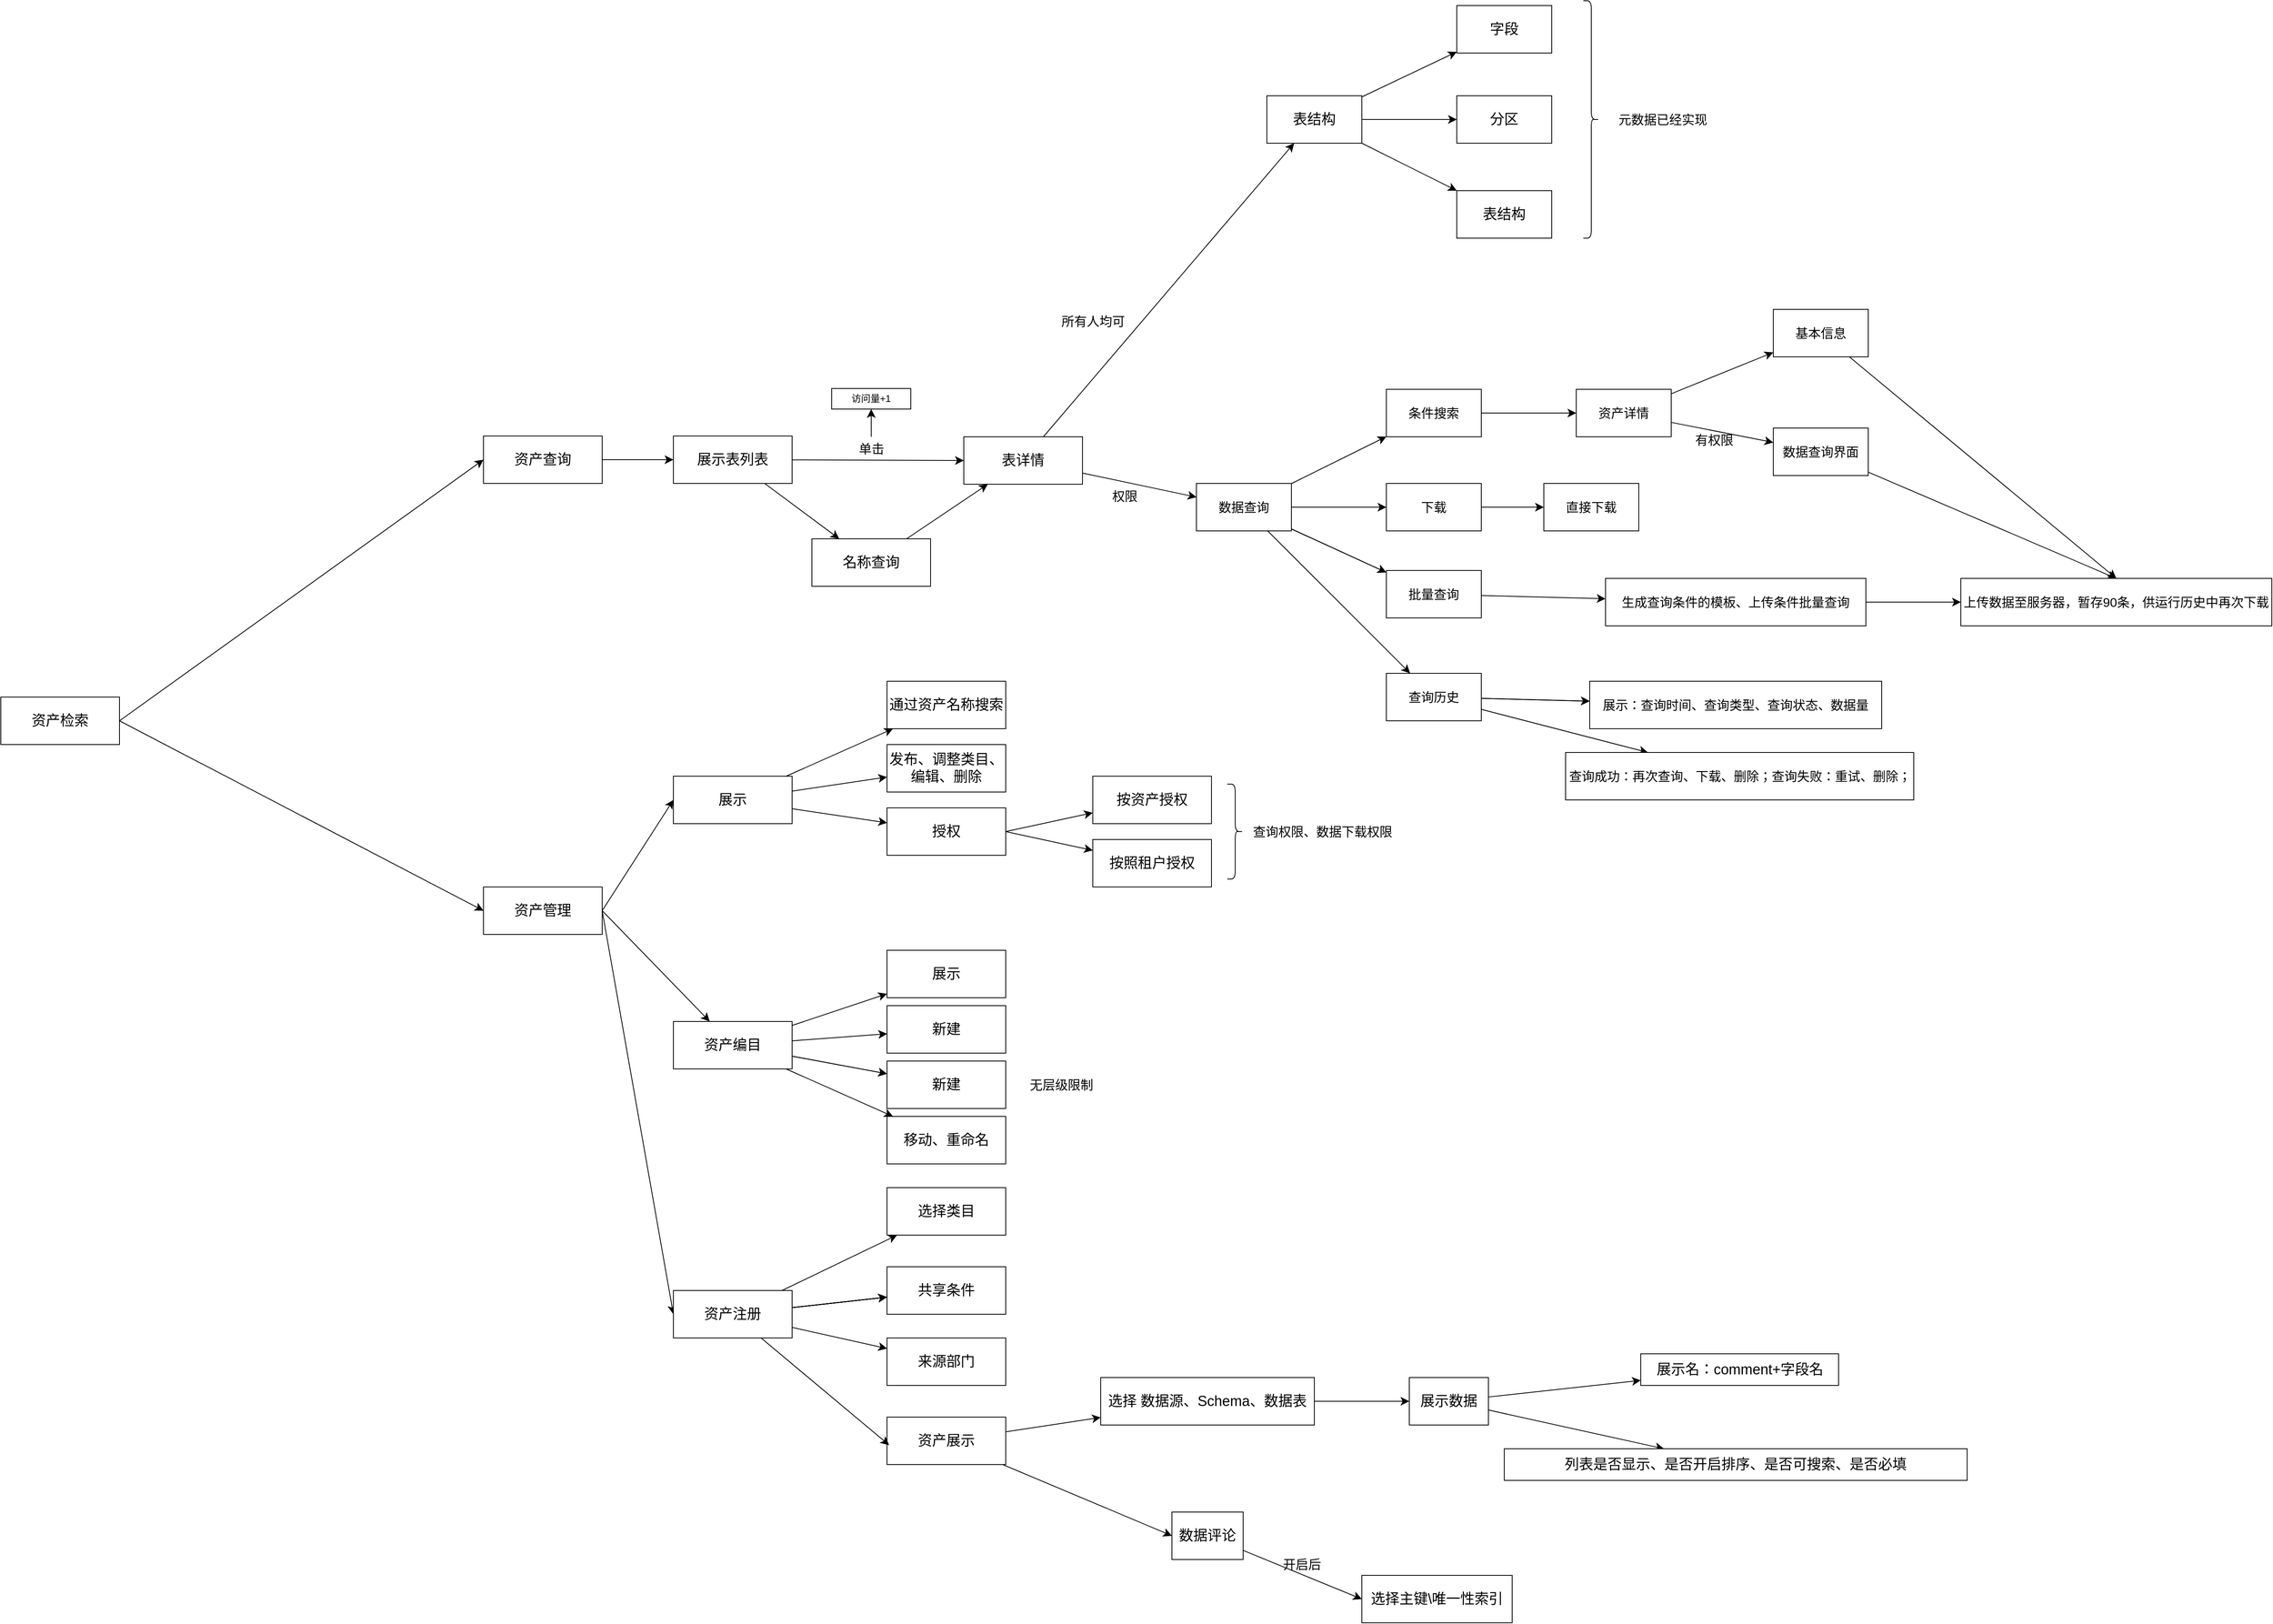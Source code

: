 <mxfile version="24.5.5" type="github">
  <diagram id="C5RBs43oDa-KdzZeNtuy" name="Page-1">
    <mxGraphModel dx="2567" dy="2265" grid="1" gridSize="10" guides="1" tooltips="1" connect="1" arrows="1" fold="1" page="1" pageScale="1" pageWidth="827" pageHeight="1169" math="0" shadow="0">
      <root>
        <object label="" 字体="16" id="WIyWlLk6GJQsqaUBKTNV-0">
          <mxCell />
        </object>
        <mxCell id="WIyWlLk6GJQsqaUBKTNV-1" parent="WIyWlLk6GJQsqaUBKTNV-0" />
        <mxCell id="nk0n2WB4UhdEtbFfKviY-9" style="edgeStyle=none;curved=1;rounded=0;orthogonalLoop=1;jettySize=auto;html=1;entryX=0;entryY=0.5;entryDx=0;entryDy=0;fontSize=12;startSize=8;endSize=8;" edge="1" parent="WIyWlLk6GJQsqaUBKTNV-1" source="nk0n2WB4UhdEtbFfKviY-0" target="nk0n2WB4UhdEtbFfKviY-8">
          <mxGeometry relative="1" as="geometry" />
        </mxCell>
        <mxCell id="nk0n2WB4UhdEtbFfKviY-0" value="&lt;font style=&quot;font-size: 18px;&quot;&gt;资产查询&lt;/font&gt;" style="rounded=0;whiteSpace=wrap;html=1;" vertex="1" parent="WIyWlLk6GJQsqaUBKTNV-1">
          <mxGeometry x="220" y="-40" width="150" height="60" as="geometry" />
        </mxCell>
        <mxCell id="nk0n2WB4UhdEtbFfKviY-5" style="edgeStyle=none;curved=1;rounded=0;orthogonalLoop=1;jettySize=auto;html=1;entryX=0;entryY=0.5;entryDx=0;entryDy=0;fontSize=12;startSize=8;endSize=8;exitX=1;exitY=0.5;exitDx=0;exitDy=0;" edge="1" parent="WIyWlLk6GJQsqaUBKTNV-1" source="nk0n2WB4UhdEtbFfKviY-1" target="nk0n2WB4UhdEtbFfKviY-2">
          <mxGeometry relative="1" as="geometry" />
        </mxCell>
        <mxCell id="nk0n2WB4UhdEtbFfKviY-6" style="edgeStyle=none;curved=1;rounded=0;orthogonalLoop=1;jettySize=auto;html=1;fontSize=12;startSize=8;endSize=8;exitX=1;exitY=0.5;exitDx=0;exitDy=0;" edge="1" parent="WIyWlLk6GJQsqaUBKTNV-1" source="nk0n2WB4UhdEtbFfKviY-1" target="nk0n2WB4UhdEtbFfKviY-3">
          <mxGeometry relative="1" as="geometry" />
        </mxCell>
        <mxCell id="nk0n2WB4UhdEtbFfKviY-7" style="edgeStyle=none;curved=1;rounded=0;orthogonalLoop=1;jettySize=auto;html=1;entryX=0;entryY=0.5;entryDx=0;entryDy=0;fontSize=12;startSize=8;endSize=8;exitX=1;exitY=0.5;exitDx=0;exitDy=0;" edge="1" parent="WIyWlLk6GJQsqaUBKTNV-1" source="nk0n2WB4UhdEtbFfKviY-1" target="nk0n2WB4UhdEtbFfKviY-4">
          <mxGeometry relative="1" as="geometry" />
        </mxCell>
        <mxCell id="nk0n2WB4UhdEtbFfKviY-1" value="&lt;span style=&quot;font-size: 18px;&quot;&gt;资产管理&lt;/span&gt;" style="rounded=0;whiteSpace=wrap;html=1;" vertex="1" parent="WIyWlLk6GJQsqaUBKTNV-1">
          <mxGeometry x="220" y="530" width="150" height="60" as="geometry" />
        </mxCell>
        <mxCell id="nk0n2WB4UhdEtbFfKviY-87" value="" style="edgeStyle=none;curved=1;rounded=0;orthogonalLoop=1;jettySize=auto;html=1;fontSize=12;startSize=8;endSize=8;" edge="1" parent="WIyWlLk6GJQsqaUBKTNV-1" source="nk0n2WB4UhdEtbFfKviY-2" target="nk0n2WB4UhdEtbFfKviY-86">
          <mxGeometry relative="1" as="geometry" />
        </mxCell>
        <mxCell id="nk0n2WB4UhdEtbFfKviY-89" value="" style="edgeStyle=none;curved=1;rounded=0;orthogonalLoop=1;jettySize=auto;html=1;fontSize=12;startSize=8;endSize=8;" edge="1" parent="WIyWlLk6GJQsqaUBKTNV-1" source="nk0n2WB4UhdEtbFfKviY-2" target="nk0n2WB4UhdEtbFfKviY-88">
          <mxGeometry relative="1" as="geometry" />
        </mxCell>
        <mxCell id="nk0n2WB4UhdEtbFfKviY-91" value="" style="edgeStyle=none;curved=1;rounded=0;orthogonalLoop=1;jettySize=auto;html=1;fontSize=12;startSize=8;endSize=8;" edge="1" parent="WIyWlLk6GJQsqaUBKTNV-1" source="nk0n2WB4UhdEtbFfKviY-2" target="nk0n2WB4UhdEtbFfKviY-90">
          <mxGeometry relative="1" as="geometry" />
        </mxCell>
        <mxCell id="nk0n2WB4UhdEtbFfKviY-2" value="&lt;font style=&quot;font-size: 18px;&quot;&gt;展示&lt;/font&gt;" style="rounded=0;whiteSpace=wrap;html=1;" vertex="1" parent="WIyWlLk6GJQsqaUBKTNV-1">
          <mxGeometry x="460" y="390" width="150" height="60" as="geometry" />
        </mxCell>
        <mxCell id="nk0n2WB4UhdEtbFfKviY-75" value="" style="edgeStyle=none;curved=1;rounded=0;orthogonalLoop=1;jettySize=auto;html=1;fontSize=12;startSize=8;endSize=8;" edge="1" parent="WIyWlLk6GJQsqaUBKTNV-1" source="nk0n2WB4UhdEtbFfKviY-3" target="nk0n2WB4UhdEtbFfKviY-74">
          <mxGeometry relative="1" as="geometry" />
        </mxCell>
        <mxCell id="nk0n2WB4UhdEtbFfKviY-77" value="" style="edgeStyle=none;curved=1;rounded=0;orthogonalLoop=1;jettySize=auto;html=1;fontSize=12;startSize=8;endSize=8;" edge="1" parent="WIyWlLk6GJQsqaUBKTNV-1" source="nk0n2WB4UhdEtbFfKviY-3" target="nk0n2WB4UhdEtbFfKviY-76">
          <mxGeometry relative="1" as="geometry" />
        </mxCell>
        <mxCell id="nk0n2WB4UhdEtbFfKviY-78" value="" style="edgeStyle=none;curved=1;rounded=0;orthogonalLoop=1;jettySize=auto;html=1;fontSize=12;startSize=8;endSize=8;" edge="1" parent="WIyWlLk6GJQsqaUBKTNV-1" source="nk0n2WB4UhdEtbFfKviY-3" target="nk0n2WB4UhdEtbFfKviY-76">
          <mxGeometry relative="1" as="geometry" />
        </mxCell>
        <mxCell id="nk0n2WB4UhdEtbFfKviY-82" value="" style="edgeStyle=none;curved=1;rounded=0;orthogonalLoop=1;jettySize=auto;html=1;fontSize=12;startSize=8;endSize=8;" edge="1" parent="WIyWlLk6GJQsqaUBKTNV-1" source="nk0n2WB4UhdEtbFfKviY-3" target="nk0n2WB4UhdEtbFfKviY-81">
          <mxGeometry relative="1" as="geometry" />
        </mxCell>
        <mxCell id="nk0n2WB4UhdEtbFfKviY-85" value="" style="edgeStyle=none;curved=1;rounded=0;orthogonalLoop=1;jettySize=auto;html=1;fontSize=12;startSize=8;endSize=8;" edge="1" parent="WIyWlLk6GJQsqaUBKTNV-1" source="nk0n2WB4UhdEtbFfKviY-3" target="nk0n2WB4UhdEtbFfKviY-84">
          <mxGeometry relative="1" as="geometry" />
        </mxCell>
        <mxCell id="nk0n2WB4UhdEtbFfKviY-3" value="&lt;font style=&quot;font-size: 18px;&quot;&gt;资产编目&lt;/font&gt;" style="rounded=0;whiteSpace=wrap;html=1;" vertex="1" parent="WIyWlLk6GJQsqaUBKTNV-1">
          <mxGeometry x="460" y="700" width="150" height="60" as="geometry" />
        </mxCell>
        <mxCell id="nk0n2WB4UhdEtbFfKviY-97" value="" style="edgeStyle=none;curved=1;rounded=0;orthogonalLoop=1;jettySize=auto;html=1;fontSize=12;startSize=8;endSize=8;" edge="1" parent="WIyWlLk6GJQsqaUBKTNV-1" source="nk0n2WB4UhdEtbFfKviY-4" target="nk0n2WB4UhdEtbFfKviY-96">
          <mxGeometry relative="1" as="geometry" />
        </mxCell>
        <mxCell id="nk0n2WB4UhdEtbFfKviY-99" value="" style="edgeStyle=none;curved=1;rounded=0;orthogonalLoop=1;jettySize=auto;html=1;fontSize=12;startSize=8;endSize=8;" edge="1" parent="WIyWlLk6GJQsqaUBKTNV-1" source="nk0n2WB4UhdEtbFfKviY-4" target="nk0n2WB4UhdEtbFfKviY-98">
          <mxGeometry relative="1" as="geometry" />
        </mxCell>
        <mxCell id="nk0n2WB4UhdEtbFfKviY-100" value="" style="edgeStyle=none;curved=1;rounded=0;orthogonalLoop=1;jettySize=auto;html=1;fontSize=12;startSize=8;endSize=8;" edge="1" parent="WIyWlLk6GJQsqaUBKTNV-1" source="nk0n2WB4UhdEtbFfKviY-4" target="nk0n2WB4UhdEtbFfKviY-98">
          <mxGeometry relative="1" as="geometry" />
        </mxCell>
        <mxCell id="nk0n2WB4UhdEtbFfKviY-101" value="" style="edgeStyle=none;curved=1;rounded=0;orthogonalLoop=1;jettySize=auto;html=1;fontSize=12;startSize=8;endSize=8;" edge="1" parent="WIyWlLk6GJQsqaUBKTNV-1" source="nk0n2WB4UhdEtbFfKviY-4" target="nk0n2WB4UhdEtbFfKviY-98">
          <mxGeometry relative="1" as="geometry" />
        </mxCell>
        <mxCell id="nk0n2WB4UhdEtbFfKviY-102" value="" style="edgeStyle=none;curved=1;rounded=0;orthogonalLoop=1;jettySize=auto;html=1;fontSize=12;startSize=8;endSize=8;" edge="1" parent="WIyWlLk6GJQsqaUBKTNV-1" source="nk0n2WB4UhdEtbFfKviY-4" target="nk0n2WB4UhdEtbFfKviY-98">
          <mxGeometry relative="1" as="geometry" />
        </mxCell>
        <mxCell id="nk0n2WB4UhdEtbFfKviY-103" value="" style="edgeStyle=none;curved=1;rounded=0;orthogonalLoop=1;jettySize=auto;html=1;fontSize=12;startSize=8;endSize=8;" edge="1" parent="WIyWlLk6GJQsqaUBKTNV-1" source="nk0n2WB4UhdEtbFfKviY-4" target="nk0n2WB4UhdEtbFfKviY-98">
          <mxGeometry relative="1" as="geometry" />
        </mxCell>
        <mxCell id="nk0n2WB4UhdEtbFfKviY-105" value="" style="edgeStyle=none;curved=1;rounded=0;orthogonalLoop=1;jettySize=auto;html=1;fontSize=12;startSize=8;endSize=8;" edge="1" parent="WIyWlLk6GJQsqaUBKTNV-1" source="nk0n2WB4UhdEtbFfKviY-4" target="nk0n2WB4UhdEtbFfKviY-104">
          <mxGeometry relative="1" as="geometry" />
        </mxCell>
        <mxCell id="nk0n2WB4UhdEtbFfKviY-4" value="&lt;font style=&quot;font-size: 18px;&quot;&gt;资产注册&lt;/font&gt;" style="rounded=0;whiteSpace=wrap;html=1;" vertex="1" parent="WIyWlLk6GJQsqaUBKTNV-1">
          <mxGeometry x="460" y="1040" width="150" height="60" as="geometry" />
        </mxCell>
        <mxCell id="nk0n2WB4UhdEtbFfKviY-11" style="edgeStyle=none;curved=1;rounded=0;orthogonalLoop=1;jettySize=auto;html=1;entryX=0;entryY=0.5;entryDx=0;entryDy=0;fontSize=12;startSize=8;endSize=8;" edge="1" parent="WIyWlLk6GJQsqaUBKTNV-1" source="nk0n2WB4UhdEtbFfKviY-8" target="nk0n2WB4UhdEtbFfKviY-10">
          <mxGeometry relative="1" as="geometry" />
        </mxCell>
        <mxCell id="nk0n2WB4UhdEtbFfKviY-18" style="edgeStyle=none;curved=1;rounded=0;orthogonalLoop=1;jettySize=auto;html=1;fontSize=12;startSize=8;endSize=8;" edge="1" parent="WIyWlLk6GJQsqaUBKTNV-1" source="nk0n2WB4UhdEtbFfKviY-8" target="nk0n2WB4UhdEtbFfKviY-17">
          <mxGeometry relative="1" as="geometry" />
        </mxCell>
        <mxCell id="nk0n2WB4UhdEtbFfKviY-8" value="&lt;span style=&quot;font-size: 18px;&quot;&gt;展示表列表&lt;/span&gt;" style="rounded=0;whiteSpace=wrap;html=1;" vertex="1" parent="WIyWlLk6GJQsqaUBKTNV-1">
          <mxGeometry x="460" y="-40" width="150" height="60" as="geometry" />
        </mxCell>
        <mxCell id="nk0n2WB4UhdEtbFfKviY-21" value="" style="edgeStyle=none;curved=1;rounded=0;orthogonalLoop=1;jettySize=auto;html=1;fontSize=12;startSize=8;endSize=8;" edge="1" parent="WIyWlLk6GJQsqaUBKTNV-1" source="nk0n2WB4UhdEtbFfKviY-10" target="nk0n2WB4UhdEtbFfKviY-20">
          <mxGeometry relative="1" as="geometry" />
        </mxCell>
        <mxCell id="nk0n2WB4UhdEtbFfKviY-23" value="" style="edgeStyle=none;curved=1;rounded=0;orthogonalLoop=1;jettySize=auto;html=1;fontSize=12;startSize=8;endSize=8;" edge="1" parent="WIyWlLk6GJQsqaUBKTNV-1" source="nk0n2WB4UhdEtbFfKviY-10" target="nk0n2WB4UhdEtbFfKviY-22">
          <mxGeometry relative="1" as="geometry" />
        </mxCell>
        <mxCell id="nk0n2WB4UhdEtbFfKviY-10" value="&lt;span style=&quot;font-size: 18px;&quot;&gt;表详情&lt;/span&gt;" style="rounded=0;whiteSpace=wrap;html=1;" vertex="1" parent="WIyWlLk6GJQsqaUBKTNV-1">
          <mxGeometry x="827" y="-39" width="150" height="60" as="geometry" />
        </mxCell>
        <mxCell id="nk0n2WB4UhdEtbFfKviY-16" value="" style="edgeStyle=none;curved=1;rounded=0;orthogonalLoop=1;jettySize=auto;html=1;fontSize=12;startSize=8;endSize=8;" edge="1" parent="WIyWlLk6GJQsqaUBKTNV-1" source="nk0n2WB4UhdEtbFfKviY-12" target="nk0n2WB4UhdEtbFfKviY-15">
          <mxGeometry relative="1" as="geometry" />
        </mxCell>
        <mxCell id="nk0n2WB4UhdEtbFfKviY-12" value="单击" style="text;html=1;align=center;verticalAlign=middle;resizable=0;points=[];autosize=1;strokeColor=none;fillColor=none;fontSize=16;" vertex="1" parent="WIyWlLk6GJQsqaUBKTNV-1">
          <mxGeometry x="680" y="-39" width="60" height="30" as="geometry" />
        </mxCell>
        <mxCell id="nk0n2WB4UhdEtbFfKviY-15" value="访问量+1" style="whiteSpace=wrap;html=1;" vertex="1" parent="WIyWlLk6GJQsqaUBKTNV-1">
          <mxGeometry x="660" y="-100" width="100" height="26" as="geometry" />
        </mxCell>
        <mxCell id="nk0n2WB4UhdEtbFfKviY-19" style="edgeStyle=none;curved=1;rounded=0;orthogonalLoop=1;jettySize=auto;html=1;fontSize=12;startSize=8;endSize=8;" edge="1" parent="WIyWlLk6GJQsqaUBKTNV-1" source="nk0n2WB4UhdEtbFfKviY-17" target="nk0n2WB4UhdEtbFfKviY-10">
          <mxGeometry relative="1" as="geometry" />
        </mxCell>
        <mxCell id="nk0n2WB4UhdEtbFfKviY-17" value="&lt;span style=&quot;font-size: 18px;&quot;&gt;名称查询&lt;/span&gt;" style="rounded=0;whiteSpace=wrap;html=1;" vertex="1" parent="WIyWlLk6GJQsqaUBKTNV-1">
          <mxGeometry x="635" y="90" width="150" height="60" as="geometry" />
        </mxCell>
        <mxCell id="nk0n2WB4UhdEtbFfKviY-40" value="" style="edgeStyle=none;curved=1;rounded=0;orthogonalLoop=1;jettySize=auto;html=1;fontSize=12;startSize=8;endSize=8;" edge="1" parent="WIyWlLk6GJQsqaUBKTNV-1" source="nk0n2WB4UhdEtbFfKviY-20" target="nk0n2WB4UhdEtbFfKviY-39">
          <mxGeometry relative="1" as="geometry" />
        </mxCell>
        <mxCell id="nk0n2WB4UhdEtbFfKviY-43" value="" style="edgeStyle=none;curved=1;rounded=0;orthogonalLoop=1;jettySize=auto;html=1;fontSize=12;startSize=8;endSize=8;" edge="1" parent="WIyWlLk6GJQsqaUBKTNV-1" source="nk0n2WB4UhdEtbFfKviY-20" target="nk0n2WB4UhdEtbFfKviY-42">
          <mxGeometry relative="1" as="geometry" />
        </mxCell>
        <mxCell id="nk0n2WB4UhdEtbFfKviY-45" value="" style="edgeStyle=none;curved=1;rounded=0;orthogonalLoop=1;jettySize=auto;html=1;fontSize=12;startSize=8;endSize=8;" edge="1" parent="WIyWlLk6GJQsqaUBKTNV-1" source="nk0n2WB4UhdEtbFfKviY-20" target="nk0n2WB4UhdEtbFfKviY-44">
          <mxGeometry relative="1" as="geometry" />
        </mxCell>
        <mxCell id="nk0n2WB4UhdEtbFfKviY-20" value="&lt;span style=&quot;font-size: 18px;&quot;&gt;表结构&lt;/span&gt;" style="whiteSpace=wrap;html=1;rounded=0;" vertex="1" parent="WIyWlLk6GJQsqaUBKTNV-1">
          <mxGeometry x="1210" y="-470" width="120" height="60" as="geometry" />
        </mxCell>
        <mxCell id="nk0n2WB4UhdEtbFfKviY-27" value="" style="edgeStyle=none;curved=1;rounded=0;orthogonalLoop=1;jettySize=auto;html=1;fontSize=12;startSize=8;endSize=8;" edge="1" parent="WIyWlLk6GJQsqaUBKTNV-1" source="nk0n2WB4UhdEtbFfKviY-22" target="nk0n2WB4UhdEtbFfKviY-26">
          <mxGeometry relative="1" as="geometry" />
        </mxCell>
        <mxCell id="nk0n2WB4UhdEtbFfKviY-29" value="" style="edgeStyle=none;curved=1;rounded=0;orthogonalLoop=1;jettySize=auto;html=1;fontSize=12;startSize=8;endSize=8;" edge="1" parent="WIyWlLk6GJQsqaUBKTNV-1" source="nk0n2WB4UhdEtbFfKviY-22" target="nk0n2WB4UhdEtbFfKviY-28">
          <mxGeometry relative="1" as="geometry" />
        </mxCell>
        <mxCell id="nk0n2WB4UhdEtbFfKviY-30" value="" style="edgeStyle=none;curved=1;rounded=0;orthogonalLoop=1;jettySize=auto;html=1;fontSize=12;startSize=8;endSize=8;" edge="1" parent="WIyWlLk6GJQsqaUBKTNV-1" source="nk0n2WB4UhdEtbFfKviY-22" target="nk0n2WB4UhdEtbFfKviY-28">
          <mxGeometry relative="1" as="geometry" />
        </mxCell>
        <mxCell id="nk0n2WB4UhdEtbFfKviY-32" value="" style="edgeStyle=none;curved=1;rounded=0;orthogonalLoop=1;jettySize=auto;html=1;fontSize=12;startSize=8;endSize=8;" edge="1" parent="WIyWlLk6GJQsqaUBKTNV-1" source="nk0n2WB4UhdEtbFfKviY-22" target="nk0n2WB4UhdEtbFfKviY-31">
          <mxGeometry relative="1" as="geometry" />
        </mxCell>
        <mxCell id="nk0n2WB4UhdEtbFfKviY-34" value="" style="edgeStyle=none;curved=1;rounded=0;orthogonalLoop=1;jettySize=auto;html=1;fontSize=12;startSize=8;endSize=8;" edge="1" parent="WIyWlLk6GJQsqaUBKTNV-1" source="nk0n2WB4UhdEtbFfKviY-22" target="nk0n2WB4UhdEtbFfKviY-33">
          <mxGeometry relative="1" as="geometry" />
        </mxCell>
        <mxCell id="nk0n2WB4UhdEtbFfKviY-22" value="&lt;font style=&quot;font-size: 16px;&quot;&gt;数据&lt;font style=&quot;font-size: 16px;&quot;&gt;查询&lt;/font&gt;&lt;/font&gt;" style="whiteSpace=wrap;html=1;rounded=0;" vertex="1" parent="WIyWlLk6GJQsqaUBKTNV-1">
          <mxGeometry x="1121" y="20" width="120" height="60" as="geometry" />
        </mxCell>
        <mxCell id="nk0n2WB4UhdEtbFfKviY-24" value="所有人均可" style="text;html=1;align=center;verticalAlign=middle;resizable=0;points=[];autosize=1;strokeColor=none;fillColor=none;fontSize=16;" vertex="1" parent="WIyWlLk6GJQsqaUBKTNV-1">
          <mxGeometry x="940" y="-200" width="100" height="30" as="geometry" />
        </mxCell>
        <mxCell id="nk0n2WB4UhdEtbFfKviY-25" value="权限" style="text;html=1;align=center;verticalAlign=middle;resizable=0;points=[];autosize=1;strokeColor=none;fillColor=none;fontSize=16;" vertex="1" parent="WIyWlLk6GJQsqaUBKTNV-1">
          <mxGeometry x="1000" y="21" width="60" height="30" as="geometry" />
        </mxCell>
        <mxCell id="nk0n2WB4UhdEtbFfKviY-62" value="" style="edgeStyle=none;curved=1;rounded=0;orthogonalLoop=1;jettySize=auto;html=1;fontSize=12;startSize=8;endSize=8;" edge="1" parent="WIyWlLk6GJQsqaUBKTNV-1" source="nk0n2WB4UhdEtbFfKviY-26" target="nk0n2WB4UhdEtbFfKviY-61">
          <mxGeometry relative="1" as="geometry" />
        </mxCell>
        <mxCell id="nk0n2WB4UhdEtbFfKviY-26" value="&lt;span style=&quot;font-size: 16px;&quot;&gt;条件搜索&lt;/span&gt;" style="whiteSpace=wrap;html=1;rounded=0;" vertex="1" parent="WIyWlLk6GJQsqaUBKTNV-1">
          <mxGeometry x="1361" y="-99" width="120" height="60" as="geometry" />
        </mxCell>
        <mxCell id="nk0n2WB4UhdEtbFfKviY-130" value="" style="edgeStyle=none;curved=1;rounded=0;orthogonalLoop=1;jettySize=auto;html=1;fontSize=12;startSize=8;endSize=8;" edge="1" parent="WIyWlLk6GJQsqaUBKTNV-1" source="nk0n2WB4UhdEtbFfKviY-28" target="nk0n2WB4UhdEtbFfKviY-129">
          <mxGeometry relative="1" as="geometry" />
        </mxCell>
        <mxCell id="nk0n2WB4UhdEtbFfKviY-28" value="&lt;span style=&quot;font-size: 16px;&quot;&gt;批量查询&lt;/span&gt;" style="whiteSpace=wrap;html=1;rounded=0;" vertex="1" parent="WIyWlLk6GJQsqaUBKTNV-1">
          <mxGeometry x="1361" y="130" width="120" height="60" as="geometry" />
        </mxCell>
        <mxCell id="nk0n2WB4UhdEtbFfKviY-125" value="" style="edgeStyle=none;curved=1;rounded=0;orthogonalLoop=1;jettySize=auto;html=1;fontSize=12;startSize=8;endSize=8;" edge="1" parent="WIyWlLk6GJQsqaUBKTNV-1" source="nk0n2WB4UhdEtbFfKviY-31" target="nk0n2WB4UhdEtbFfKviY-124">
          <mxGeometry relative="1" as="geometry" />
        </mxCell>
        <mxCell id="nk0n2WB4UhdEtbFfKviY-126" value="" style="edgeStyle=none;curved=1;rounded=0;orthogonalLoop=1;jettySize=auto;html=1;fontSize=12;startSize=8;endSize=8;" edge="1" parent="WIyWlLk6GJQsqaUBKTNV-1" source="nk0n2WB4UhdEtbFfKviY-31" target="nk0n2WB4UhdEtbFfKviY-124">
          <mxGeometry relative="1" as="geometry" />
        </mxCell>
        <mxCell id="nk0n2WB4UhdEtbFfKviY-128" value="" style="edgeStyle=none;curved=1;rounded=0;orthogonalLoop=1;jettySize=auto;html=1;fontSize=12;startSize=8;endSize=8;" edge="1" parent="WIyWlLk6GJQsqaUBKTNV-1" source="nk0n2WB4UhdEtbFfKviY-31" target="nk0n2WB4UhdEtbFfKviY-127">
          <mxGeometry relative="1" as="geometry" />
        </mxCell>
        <mxCell id="nk0n2WB4UhdEtbFfKviY-31" value="&lt;span style=&quot;font-size: 16px;&quot;&gt;查询历史&lt;/span&gt;" style="whiteSpace=wrap;html=1;rounded=0;" vertex="1" parent="WIyWlLk6GJQsqaUBKTNV-1">
          <mxGeometry x="1361" y="260" width="120" height="60" as="geometry" />
        </mxCell>
        <mxCell id="nk0n2WB4UhdEtbFfKviY-137" value="" style="edgeStyle=none;curved=1;rounded=0;orthogonalLoop=1;jettySize=auto;html=1;fontSize=12;startSize=8;endSize=8;" edge="1" parent="WIyWlLk6GJQsqaUBKTNV-1" source="nk0n2WB4UhdEtbFfKviY-33" target="nk0n2WB4UhdEtbFfKviY-136">
          <mxGeometry relative="1" as="geometry" />
        </mxCell>
        <mxCell id="nk0n2WB4UhdEtbFfKviY-33" value="&lt;span style=&quot;font-size: 16px;&quot;&gt;下载&lt;/span&gt;" style="whiteSpace=wrap;html=1;rounded=0;" vertex="1" parent="WIyWlLk6GJQsqaUBKTNV-1">
          <mxGeometry x="1361" y="20" width="120" height="60" as="geometry" />
        </mxCell>
        <mxCell id="nk0n2WB4UhdEtbFfKviY-39" value="&lt;span style=&quot;font-size: 18px;&quot;&gt;字段&lt;/span&gt;" style="whiteSpace=wrap;html=1;rounded=0;" vertex="1" parent="WIyWlLk6GJQsqaUBKTNV-1">
          <mxGeometry x="1450" y="-584" width="120" height="60" as="geometry" />
        </mxCell>
        <mxCell id="nk0n2WB4UhdEtbFfKviY-42" value="&lt;span style=&quot;font-size: 18px;&quot;&gt;表结构&lt;/span&gt;" style="whiteSpace=wrap;html=1;rounded=0;" vertex="1" parent="WIyWlLk6GJQsqaUBKTNV-1">
          <mxGeometry x="1450" y="-350" width="120" height="60" as="geometry" />
        </mxCell>
        <mxCell id="nk0n2WB4UhdEtbFfKviY-44" value="&lt;span style=&quot;font-size: 18px;&quot;&gt;分区&lt;/span&gt;" style="whiteSpace=wrap;html=1;rounded=0;" vertex="1" parent="WIyWlLk6GJQsqaUBKTNV-1">
          <mxGeometry x="1450" y="-470" width="120" height="60" as="geometry" />
        </mxCell>
        <mxCell id="nk0n2WB4UhdEtbFfKviY-59" value="" style="shape=curlyBracket;whiteSpace=wrap;html=1;rounded=1;flipH=1;labelPosition=right;verticalLabelPosition=middle;align=left;verticalAlign=middle;" vertex="1" parent="WIyWlLk6GJQsqaUBKTNV-1">
          <mxGeometry x="1610" y="-590" width="20" height="300" as="geometry" />
        </mxCell>
        <mxCell id="nk0n2WB4UhdEtbFfKviY-60" value="元数据已经实现" style="text;html=1;align=center;verticalAlign=middle;resizable=0;points=[];autosize=1;strokeColor=none;fillColor=none;fontSize=16;" vertex="1" parent="WIyWlLk6GJQsqaUBKTNV-1">
          <mxGeometry x="1640" y="-455" width="140" height="30" as="geometry" />
        </mxCell>
        <mxCell id="nk0n2WB4UhdEtbFfKviY-64" value="" style="edgeStyle=none;curved=1;rounded=0;orthogonalLoop=1;jettySize=auto;html=1;fontSize=12;startSize=8;endSize=8;" edge="1" parent="WIyWlLk6GJQsqaUBKTNV-1" source="nk0n2WB4UhdEtbFfKviY-61" target="nk0n2WB4UhdEtbFfKviY-63">
          <mxGeometry relative="1" as="geometry" />
        </mxCell>
        <mxCell id="nk0n2WB4UhdEtbFfKviY-66" value="" style="edgeStyle=none;curved=1;rounded=0;orthogonalLoop=1;jettySize=auto;html=1;fontSize=12;startSize=8;endSize=8;" edge="1" parent="WIyWlLk6GJQsqaUBKTNV-1" source="nk0n2WB4UhdEtbFfKviY-61" target="nk0n2WB4UhdEtbFfKviY-65">
          <mxGeometry relative="1" as="geometry" />
        </mxCell>
        <mxCell id="nk0n2WB4UhdEtbFfKviY-61" value="&lt;span style=&quot;font-size: 16px;&quot;&gt;资产详情&lt;/span&gt;" style="whiteSpace=wrap;html=1;rounded=0;" vertex="1" parent="WIyWlLk6GJQsqaUBKTNV-1">
          <mxGeometry x="1601" y="-99" width="120" height="60" as="geometry" />
        </mxCell>
        <mxCell id="nk0n2WB4UhdEtbFfKviY-135" style="edgeStyle=none;curved=1;rounded=0;orthogonalLoop=1;jettySize=auto;html=1;entryX=0.5;entryY=0;entryDx=0;entryDy=0;fontSize=12;startSize=8;endSize=8;" edge="1" parent="WIyWlLk6GJQsqaUBKTNV-1" source="nk0n2WB4UhdEtbFfKviY-63" target="nk0n2WB4UhdEtbFfKviY-131">
          <mxGeometry relative="1" as="geometry" />
        </mxCell>
        <mxCell id="nk0n2WB4UhdEtbFfKviY-63" value="&lt;span style=&quot;font-size: 16px;&quot;&gt;基本信息&lt;/span&gt;" style="whiteSpace=wrap;html=1;rounded=0;" vertex="1" parent="WIyWlLk6GJQsqaUBKTNV-1">
          <mxGeometry x="1850" y="-200" width="120" height="60" as="geometry" />
        </mxCell>
        <mxCell id="nk0n2WB4UhdEtbFfKviY-134" style="edgeStyle=none;curved=1;rounded=0;orthogonalLoop=1;jettySize=auto;html=1;entryX=0.5;entryY=0;entryDx=0;entryDy=0;fontSize=12;startSize=8;endSize=8;" edge="1" parent="WIyWlLk6GJQsqaUBKTNV-1" source="nk0n2WB4UhdEtbFfKviY-65" target="nk0n2WB4UhdEtbFfKviY-131">
          <mxGeometry relative="1" as="geometry" />
        </mxCell>
        <mxCell id="nk0n2WB4UhdEtbFfKviY-65" value="&lt;span style=&quot;font-size: 16px;&quot;&gt;数据查询界面&lt;/span&gt;" style="whiteSpace=wrap;html=1;rounded=0;" vertex="1" parent="WIyWlLk6GJQsqaUBKTNV-1">
          <mxGeometry x="1850" y="-50" width="120" height="60" as="geometry" />
        </mxCell>
        <mxCell id="nk0n2WB4UhdEtbFfKviY-67" value="有权限" style="text;html=1;align=center;verticalAlign=middle;resizable=0;points=[];autosize=1;strokeColor=none;fillColor=none;fontSize=16;" vertex="1" parent="WIyWlLk6GJQsqaUBKTNV-1">
          <mxGeometry x="1740" y="-50" width="70" height="30" as="geometry" />
        </mxCell>
        <mxCell id="nk0n2WB4UhdEtbFfKviY-70" style="edgeStyle=none;curved=1;rounded=0;orthogonalLoop=1;jettySize=auto;html=1;entryX=0;entryY=0.5;entryDx=0;entryDy=0;fontSize=12;startSize=8;endSize=8;exitX=1;exitY=0.5;exitDx=0;exitDy=0;" edge="1" parent="WIyWlLk6GJQsqaUBKTNV-1" source="nk0n2WB4UhdEtbFfKviY-69" target="nk0n2WB4UhdEtbFfKviY-0">
          <mxGeometry relative="1" as="geometry" />
        </mxCell>
        <mxCell id="nk0n2WB4UhdEtbFfKviY-71" style="edgeStyle=none;curved=1;rounded=0;orthogonalLoop=1;jettySize=auto;html=1;entryX=0;entryY=0.5;entryDx=0;entryDy=0;fontSize=12;startSize=8;endSize=8;exitX=1;exitY=0.5;exitDx=0;exitDy=0;" edge="1" parent="WIyWlLk6GJQsqaUBKTNV-1" source="nk0n2WB4UhdEtbFfKviY-69" target="nk0n2WB4UhdEtbFfKviY-1">
          <mxGeometry relative="1" as="geometry" />
        </mxCell>
        <mxCell id="nk0n2WB4UhdEtbFfKviY-69" value="&lt;font style=&quot;font-size: 18px;&quot;&gt;资产检索&lt;/font&gt;" style="rounded=0;whiteSpace=wrap;html=1;" vertex="1" parent="WIyWlLk6GJQsqaUBKTNV-1">
          <mxGeometry x="-390" y="290" width="150" height="60" as="geometry" />
        </mxCell>
        <mxCell id="nk0n2WB4UhdEtbFfKviY-74" value="&lt;font style=&quot;font-size: 18px;&quot;&gt;展示&lt;/font&gt;" style="rounded=0;whiteSpace=wrap;html=1;" vertex="1" parent="WIyWlLk6GJQsqaUBKTNV-1">
          <mxGeometry x="730" y="610" width="150" height="60" as="geometry" />
        </mxCell>
        <mxCell id="nk0n2WB4UhdEtbFfKviY-76" value="&lt;font style=&quot;font-size: 18px;&quot;&gt;新建&lt;/font&gt;" style="rounded=0;whiteSpace=wrap;html=1;" vertex="1" parent="WIyWlLk6GJQsqaUBKTNV-1">
          <mxGeometry x="730" y="750" width="150" height="60" as="geometry" />
        </mxCell>
        <mxCell id="nk0n2WB4UhdEtbFfKviY-81" value="&lt;span style=&quot;font-size: 18px;&quot;&gt;移动、重命名&lt;/span&gt;" style="rounded=0;whiteSpace=wrap;html=1;" vertex="1" parent="WIyWlLk6GJQsqaUBKTNV-1">
          <mxGeometry x="730" y="820" width="150" height="60" as="geometry" />
        </mxCell>
        <mxCell id="nk0n2WB4UhdEtbFfKviY-83" value="无层级限制" style="text;html=1;align=center;verticalAlign=middle;resizable=0;points=[];autosize=1;strokeColor=none;fillColor=none;fontSize=16;" vertex="1" parent="WIyWlLk6GJQsqaUBKTNV-1">
          <mxGeometry x="900" y="765" width="100" height="30" as="geometry" />
        </mxCell>
        <mxCell id="nk0n2WB4UhdEtbFfKviY-84" value="&lt;font style=&quot;font-size: 18px;&quot;&gt;新建&lt;/font&gt;" style="rounded=0;whiteSpace=wrap;html=1;" vertex="1" parent="WIyWlLk6GJQsqaUBKTNV-1">
          <mxGeometry x="730" y="680" width="150" height="60" as="geometry" />
        </mxCell>
        <mxCell id="nk0n2WB4UhdEtbFfKviY-86" value="&lt;font style=&quot;font-size: 18px;&quot;&gt;通过资产名称搜索&lt;/font&gt;" style="rounded=0;whiteSpace=wrap;html=1;" vertex="1" parent="WIyWlLk6GJQsqaUBKTNV-1">
          <mxGeometry x="730" y="270" width="150" height="60" as="geometry" />
        </mxCell>
        <mxCell id="nk0n2WB4UhdEtbFfKviY-88" value="&lt;font style=&quot;font-size: 18px;&quot;&gt;发布、调整类目、编辑、删除&lt;/font&gt;" style="rounded=0;whiteSpace=wrap;html=1;" vertex="1" parent="WIyWlLk6GJQsqaUBKTNV-1">
          <mxGeometry x="730" y="350" width="150" height="60" as="geometry" />
        </mxCell>
        <mxCell id="nk0n2WB4UhdEtbFfKviY-90" value="&lt;span style=&quot;font-size: 18px;&quot;&gt;授权&lt;/span&gt;" style="rounded=0;whiteSpace=wrap;html=1;" vertex="1" parent="WIyWlLk6GJQsqaUBKTNV-1">
          <mxGeometry x="730" y="430" width="150" height="60" as="geometry" />
        </mxCell>
        <mxCell id="nk0n2WB4UhdEtbFfKviY-92" value="" style="edgeStyle=none;curved=1;rounded=0;orthogonalLoop=1;jettySize=auto;html=1;fontSize=12;startSize=8;endSize=8;exitX=1;exitY=0.5;exitDx=0;exitDy=0;" edge="1" parent="WIyWlLk6GJQsqaUBKTNV-1" target="nk0n2WB4UhdEtbFfKviY-94" source="nk0n2WB4UhdEtbFfKviY-90">
          <mxGeometry relative="1" as="geometry">
            <mxPoint x="880" y="445" as="sourcePoint" />
          </mxGeometry>
        </mxCell>
        <mxCell id="nk0n2WB4UhdEtbFfKviY-93" value="" style="edgeStyle=none;curved=1;rounded=0;orthogonalLoop=1;jettySize=auto;html=1;fontSize=12;startSize=8;endSize=8;exitX=1;exitY=0.5;exitDx=0;exitDy=0;" edge="1" parent="WIyWlLk6GJQsqaUBKTNV-1" target="nk0n2WB4UhdEtbFfKviY-95" source="nk0n2WB4UhdEtbFfKviY-90">
          <mxGeometry relative="1" as="geometry">
            <mxPoint x="880" y="482" as="sourcePoint" />
          </mxGeometry>
        </mxCell>
        <mxCell id="nk0n2WB4UhdEtbFfKviY-94" value="&lt;font style=&quot;font-size: 18px;&quot;&gt;按资产授权&lt;/font&gt;" style="rounded=0;whiteSpace=wrap;html=1;" vertex="1" parent="WIyWlLk6GJQsqaUBKTNV-1">
          <mxGeometry x="990" y="390" width="150" height="60" as="geometry" />
        </mxCell>
        <mxCell id="nk0n2WB4UhdEtbFfKviY-95" value="&lt;font style=&quot;font-size: 18px;&quot;&gt;按照租户授权&lt;/font&gt;" style="rounded=0;whiteSpace=wrap;html=1;" vertex="1" parent="WIyWlLk6GJQsqaUBKTNV-1">
          <mxGeometry x="990" y="470" width="150" height="60" as="geometry" />
        </mxCell>
        <mxCell id="nk0n2WB4UhdEtbFfKviY-96" value="&lt;font style=&quot;font-size: 18px;&quot;&gt;选择类目&lt;/font&gt;" style="rounded=0;whiteSpace=wrap;html=1;" vertex="1" parent="WIyWlLk6GJQsqaUBKTNV-1">
          <mxGeometry x="730" y="910" width="150" height="60" as="geometry" />
        </mxCell>
        <mxCell id="nk0n2WB4UhdEtbFfKviY-98" value="&lt;font style=&quot;font-size: 18px;&quot;&gt;共享条件&lt;/font&gt;" style="rounded=0;whiteSpace=wrap;html=1;" vertex="1" parent="WIyWlLk6GJQsqaUBKTNV-1">
          <mxGeometry x="730" y="1010" width="150" height="60" as="geometry" />
        </mxCell>
        <mxCell id="nk0n2WB4UhdEtbFfKviY-104" value="&lt;font style=&quot;font-size: 18px;&quot;&gt;来源部门&lt;/font&gt;" style="rounded=0;whiteSpace=wrap;html=1;" vertex="1" parent="WIyWlLk6GJQsqaUBKTNV-1">
          <mxGeometry x="730" y="1100" width="150" height="60" as="geometry" />
        </mxCell>
        <mxCell id="nk0n2WB4UhdEtbFfKviY-110" value="" style="edgeStyle=none;curved=1;rounded=0;orthogonalLoop=1;jettySize=auto;html=1;fontSize=12;startSize=8;endSize=8;" edge="1" parent="WIyWlLk6GJQsqaUBKTNV-1" source="nk0n2WB4UhdEtbFfKviY-106" target="nk0n2WB4UhdEtbFfKviY-109">
          <mxGeometry relative="1" as="geometry" />
        </mxCell>
        <mxCell id="nk0n2WB4UhdEtbFfKviY-118" style="edgeStyle=none;curved=1;rounded=0;orthogonalLoop=1;jettySize=auto;html=1;entryX=0;entryY=0.5;entryDx=0;entryDy=0;fontSize=12;startSize=8;endSize=8;" edge="1" parent="WIyWlLk6GJQsqaUBKTNV-1" source="nk0n2WB4UhdEtbFfKviY-106" target="nk0n2WB4UhdEtbFfKviY-117">
          <mxGeometry relative="1" as="geometry" />
        </mxCell>
        <mxCell id="nk0n2WB4UhdEtbFfKviY-106" value="&lt;span style=&quot;font-size: 18px;&quot;&gt;资产展示&lt;/span&gt;" style="rounded=0;whiteSpace=wrap;html=1;" vertex="1" parent="WIyWlLk6GJQsqaUBKTNV-1">
          <mxGeometry x="730" y="1200" width="150" height="60" as="geometry" />
        </mxCell>
        <mxCell id="nk0n2WB4UhdEtbFfKviY-107" style="edgeStyle=none;curved=1;rounded=0;orthogonalLoop=1;jettySize=auto;html=1;entryX=0.018;entryY=0.591;entryDx=0;entryDy=0;entryPerimeter=0;fontSize=12;startSize=8;endSize=8;" edge="1" parent="WIyWlLk6GJQsqaUBKTNV-1" source="nk0n2WB4UhdEtbFfKviY-4" target="nk0n2WB4UhdEtbFfKviY-106">
          <mxGeometry relative="1" as="geometry" />
        </mxCell>
        <mxCell id="nk0n2WB4UhdEtbFfKviY-112" value="" style="edgeStyle=none;curved=1;rounded=0;orthogonalLoop=1;jettySize=auto;html=1;fontSize=12;startSize=8;endSize=8;" edge="1" parent="WIyWlLk6GJQsqaUBKTNV-1" source="nk0n2WB4UhdEtbFfKviY-109" target="nk0n2WB4UhdEtbFfKviY-111">
          <mxGeometry relative="1" as="geometry" />
        </mxCell>
        <mxCell id="nk0n2WB4UhdEtbFfKviY-109" value="&lt;span style=&quot;font-size: 18px;&quot;&gt;选择 数据源、Schema、数据表&lt;/span&gt;" style="rounded=0;whiteSpace=wrap;html=1;" vertex="1" parent="WIyWlLk6GJQsqaUBKTNV-1">
          <mxGeometry x="1000" y="1150" width="270" height="60" as="geometry" />
        </mxCell>
        <mxCell id="nk0n2WB4UhdEtbFfKviY-114" value="" style="edgeStyle=none;curved=1;rounded=0;orthogonalLoop=1;jettySize=auto;html=1;fontSize=12;startSize=8;endSize=8;" edge="1" parent="WIyWlLk6GJQsqaUBKTNV-1" source="nk0n2WB4UhdEtbFfKviY-111" target="nk0n2WB4UhdEtbFfKviY-113">
          <mxGeometry relative="1" as="geometry" />
        </mxCell>
        <mxCell id="nk0n2WB4UhdEtbFfKviY-116" value="" style="edgeStyle=none;curved=1;rounded=0;orthogonalLoop=1;jettySize=auto;html=1;fontSize=12;startSize=8;endSize=8;" edge="1" parent="WIyWlLk6GJQsqaUBKTNV-1" source="nk0n2WB4UhdEtbFfKviY-111" target="nk0n2WB4UhdEtbFfKviY-115">
          <mxGeometry relative="1" as="geometry" />
        </mxCell>
        <mxCell id="nk0n2WB4UhdEtbFfKviY-111" value="&lt;span style=&quot;font-size: 18px;&quot;&gt;展示数据&lt;/span&gt;" style="rounded=0;whiteSpace=wrap;html=1;" vertex="1" parent="WIyWlLk6GJQsqaUBKTNV-1">
          <mxGeometry x="1390" y="1150" width="100" height="60" as="geometry" />
        </mxCell>
        <mxCell id="nk0n2WB4UhdEtbFfKviY-113" value="&lt;span style=&quot;font-size: 18px;&quot;&gt;展示名：comment+字段名&lt;/span&gt;" style="rounded=0;whiteSpace=wrap;html=1;" vertex="1" parent="WIyWlLk6GJQsqaUBKTNV-1">
          <mxGeometry x="1682.5" y="1120" width="250" height="40" as="geometry" />
        </mxCell>
        <mxCell id="nk0n2WB4UhdEtbFfKviY-115" value="&lt;span style=&quot;font-size: 18px;&quot;&gt;列表是否显示、是否开启排序、是否可搜索、是否必填&lt;/span&gt;" style="rounded=0;whiteSpace=wrap;html=1;" vertex="1" parent="WIyWlLk6GJQsqaUBKTNV-1">
          <mxGeometry x="1510" y="1240" width="585" height="40" as="geometry" />
        </mxCell>
        <mxCell id="nk0n2WB4UhdEtbFfKviY-120" style="edgeStyle=none;curved=1;rounded=0;orthogonalLoop=1;jettySize=auto;html=1;entryX=0;entryY=0.5;entryDx=0;entryDy=0;fontSize=12;startSize=8;endSize=8;" edge="1" parent="WIyWlLk6GJQsqaUBKTNV-1" source="nk0n2WB4UhdEtbFfKviY-117" target="nk0n2WB4UhdEtbFfKviY-119">
          <mxGeometry relative="1" as="geometry" />
        </mxCell>
        <mxCell id="nk0n2WB4UhdEtbFfKviY-117" value="&lt;span style=&quot;font-size: 18px;&quot;&gt;数据评论&lt;/span&gt;" style="rounded=0;whiteSpace=wrap;html=1;" vertex="1" parent="WIyWlLk6GJQsqaUBKTNV-1">
          <mxGeometry x="1090" y="1320" width="90" height="60" as="geometry" />
        </mxCell>
        <mxCell id="nk0n2WB4UhdEtbFfKviY-119" value="&lt;span style=&quot;font-size: 18px;&quot;&gt;选择主键\唯一性索引&lt;/span&gt;" style="rounded=0;whiteSpace=wrap;html=1;" vertex="1" parent="WIyWlLk6GJQsqaUBKTNV-1">
          <mxGeometry x="1330" y="1400" width="190" height="60" as="geometry" />
        </mxCell>
        <mxCell id="nk0n2WB4UhdEtbFfKviY-121" value="开启后" style="text;html=1;align=center;verticalAlign=middle;resizable=0;points=[];autosize=1;strokeColor=none;fillColor=none;fontSize=16;" vertex="1" parent="WIyWlLk6GJQsqaUBKTNV-1">
          <mxGeometry x="1219" y="1371" width="70" height="30" as="geometry" />
        </mxCell>
        <mxCell id="nk0n2WB4UhdEtbFfKviY-122" value="" style="shape=curlyBracket;whiteSpace=wrap;html=1;rounded=1;flipH=1;labelPosition=right;verticalLabelPosition=middle;align=left;verticalAlign=middle;" vertex="1" parent="WIyWlLk6GJQsqaUBKTNV-1">
          <mxGeometry x="1160" y="400" width="20" height="120" as="geometry" />
        </mxCell>
        <mxCell id="nk0n2WB4UhdEtbFfKviY-123" value="查询权限、数据下载权限" style="text;html=1;align=center;verticalAlign=middle;resizable=0;points=[];autosize=1;strokeColor=none;fillColor=none;fontSize=16;" vertex="1" parent="WIyWlLk6GJQsqaUBKTNV-1">
          <mxGeometry x="1180" y="445" width="200" height="30" as="geometry" />
        </mxCell>
        <mxCell id="nk0n2WB4UhdEtbFfKviY-124" value="&lt;span style=&quot;font-size: 16px;&quot;&gt;展示：查询时间、查询类型、查询状态、数据量&lt;/span&gt;" style="whiteSpace=wrap;html=1;rounded=0;" vertex="1" parent="WIyWlLk6GJQsqaUBKTNV-1">
          <mxGeometry x="1618" y="270" width="369" height="60" as="geometry" />
        </mxCell>
        <mxCell id="nk0n2WB4UhdEtbFfKviY-127" value="&lt;span style=&quot;font-size: 16px;&quot;&gt;查询成功：再次查询、下载、删除；查询失败：重试、删除；&lt;/span&gt;" style="whiteSpace=wrap;html=1;rounded=0;" vertex="1" parent="WIyWlLk6GJQsqaUBKTNV-1">
          <mxGeometry x="1587.5" y="360" width="440" height="60" as="geometry" />
        </mxCell>
        <mxCell id="nk0n2WB4UhdEtbFfKviY-132" value="" style="edgeStyle=none;curved=1;rounded=0;orthogonalLoop=1;jettySize=auto;html=1;fontSize=12;startSize=8;endSize=8;" edge="1" parent="WIyWlLk6GJQsqaUBKTNV-1" source="nk0n2WB4UhdEtbFfKviY-129" target="nk0n2WB4UhdEtbFfKviY-131">
          <mxGeometry relative="1" as="geometry" />
        </mxCell>
        <mxCell id="nk0n2WB4UhdEtbFfKviY-129" value="&lt;span style=&quot;font-size: 16px;&quot;&gt;生成查询条件的模板、上传条件批量查询&lt;/span&gt;" style="whiteSpace=wrap;html=1;rounded=0;" vertex="1" parent="WIyWlLk6GJQsqaUBKTNV-1">
          <mxGeometry x="1638" y="140" width="329" height="60" as="geometry" />
        </mxCell>
        <mxCell id="nk0n2WB4UhdEtbFfKviY-131" value="&lt;span style=&quot;font-size: 16px;&quot;&gt;上传数据至服务器，暂存90条，供运行历史中再次下载&lt;/span&gt;" style="whiteSpace=wrap;html=1;rounded=0;" vertex="1" parent="WIyWlLk6GJQsqaUBKTNV-1">
          <mxGeometry x="2087" y="140" width="393" height="60" as="geometry" />
        </mxCell>
        <mxCell id="nk0n2WB4UhdEtbFfKviY-136" value="&lt;span style=&quot;font-size: 16px;&quot;&gt;直接下载&lt;/span&gt;" style="whiteSpace=wrap;html=1;rounded=0;" vertex="1" parent="WIyWlLk6GJQsqaUBKTNV-1">
          <mxGeometry x="1560" y="20" width="120" height="60" as="geometry" />
        </mxCell>
      </root>
    </mxGraphModel>
  </diagram>
</mxfile>
